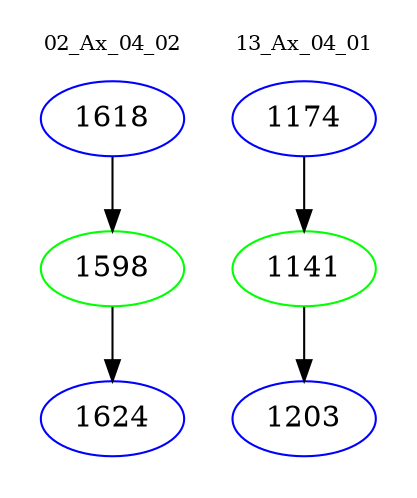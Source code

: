 digraph{
subgraph cluster_0 {
color = white
label = "02_Ax_04_02";
fontsize=10;
T0_1618 [label="1618", color="blue"]
T0_1618 -> T0_1598 [color="black"]
T0_1598 [label="1598", color="green"]
T0_1598 -> T0_1624 [color="black"]
T0_1624 [label="1624", color="blue"]
}
subgraph cluster_1 {
color = white
label = "13_Ax_04_01";
fontsize=10;
T1_1174 [label="1174", color="blue"]
T1_1174 -> T1_1141 [color="black"]
T1_1141 [label="1141", color="green"]
T1_1141 -> T1_1203 [color="black"]
T1_1203 [label="1203", color="blue"]
}
}
